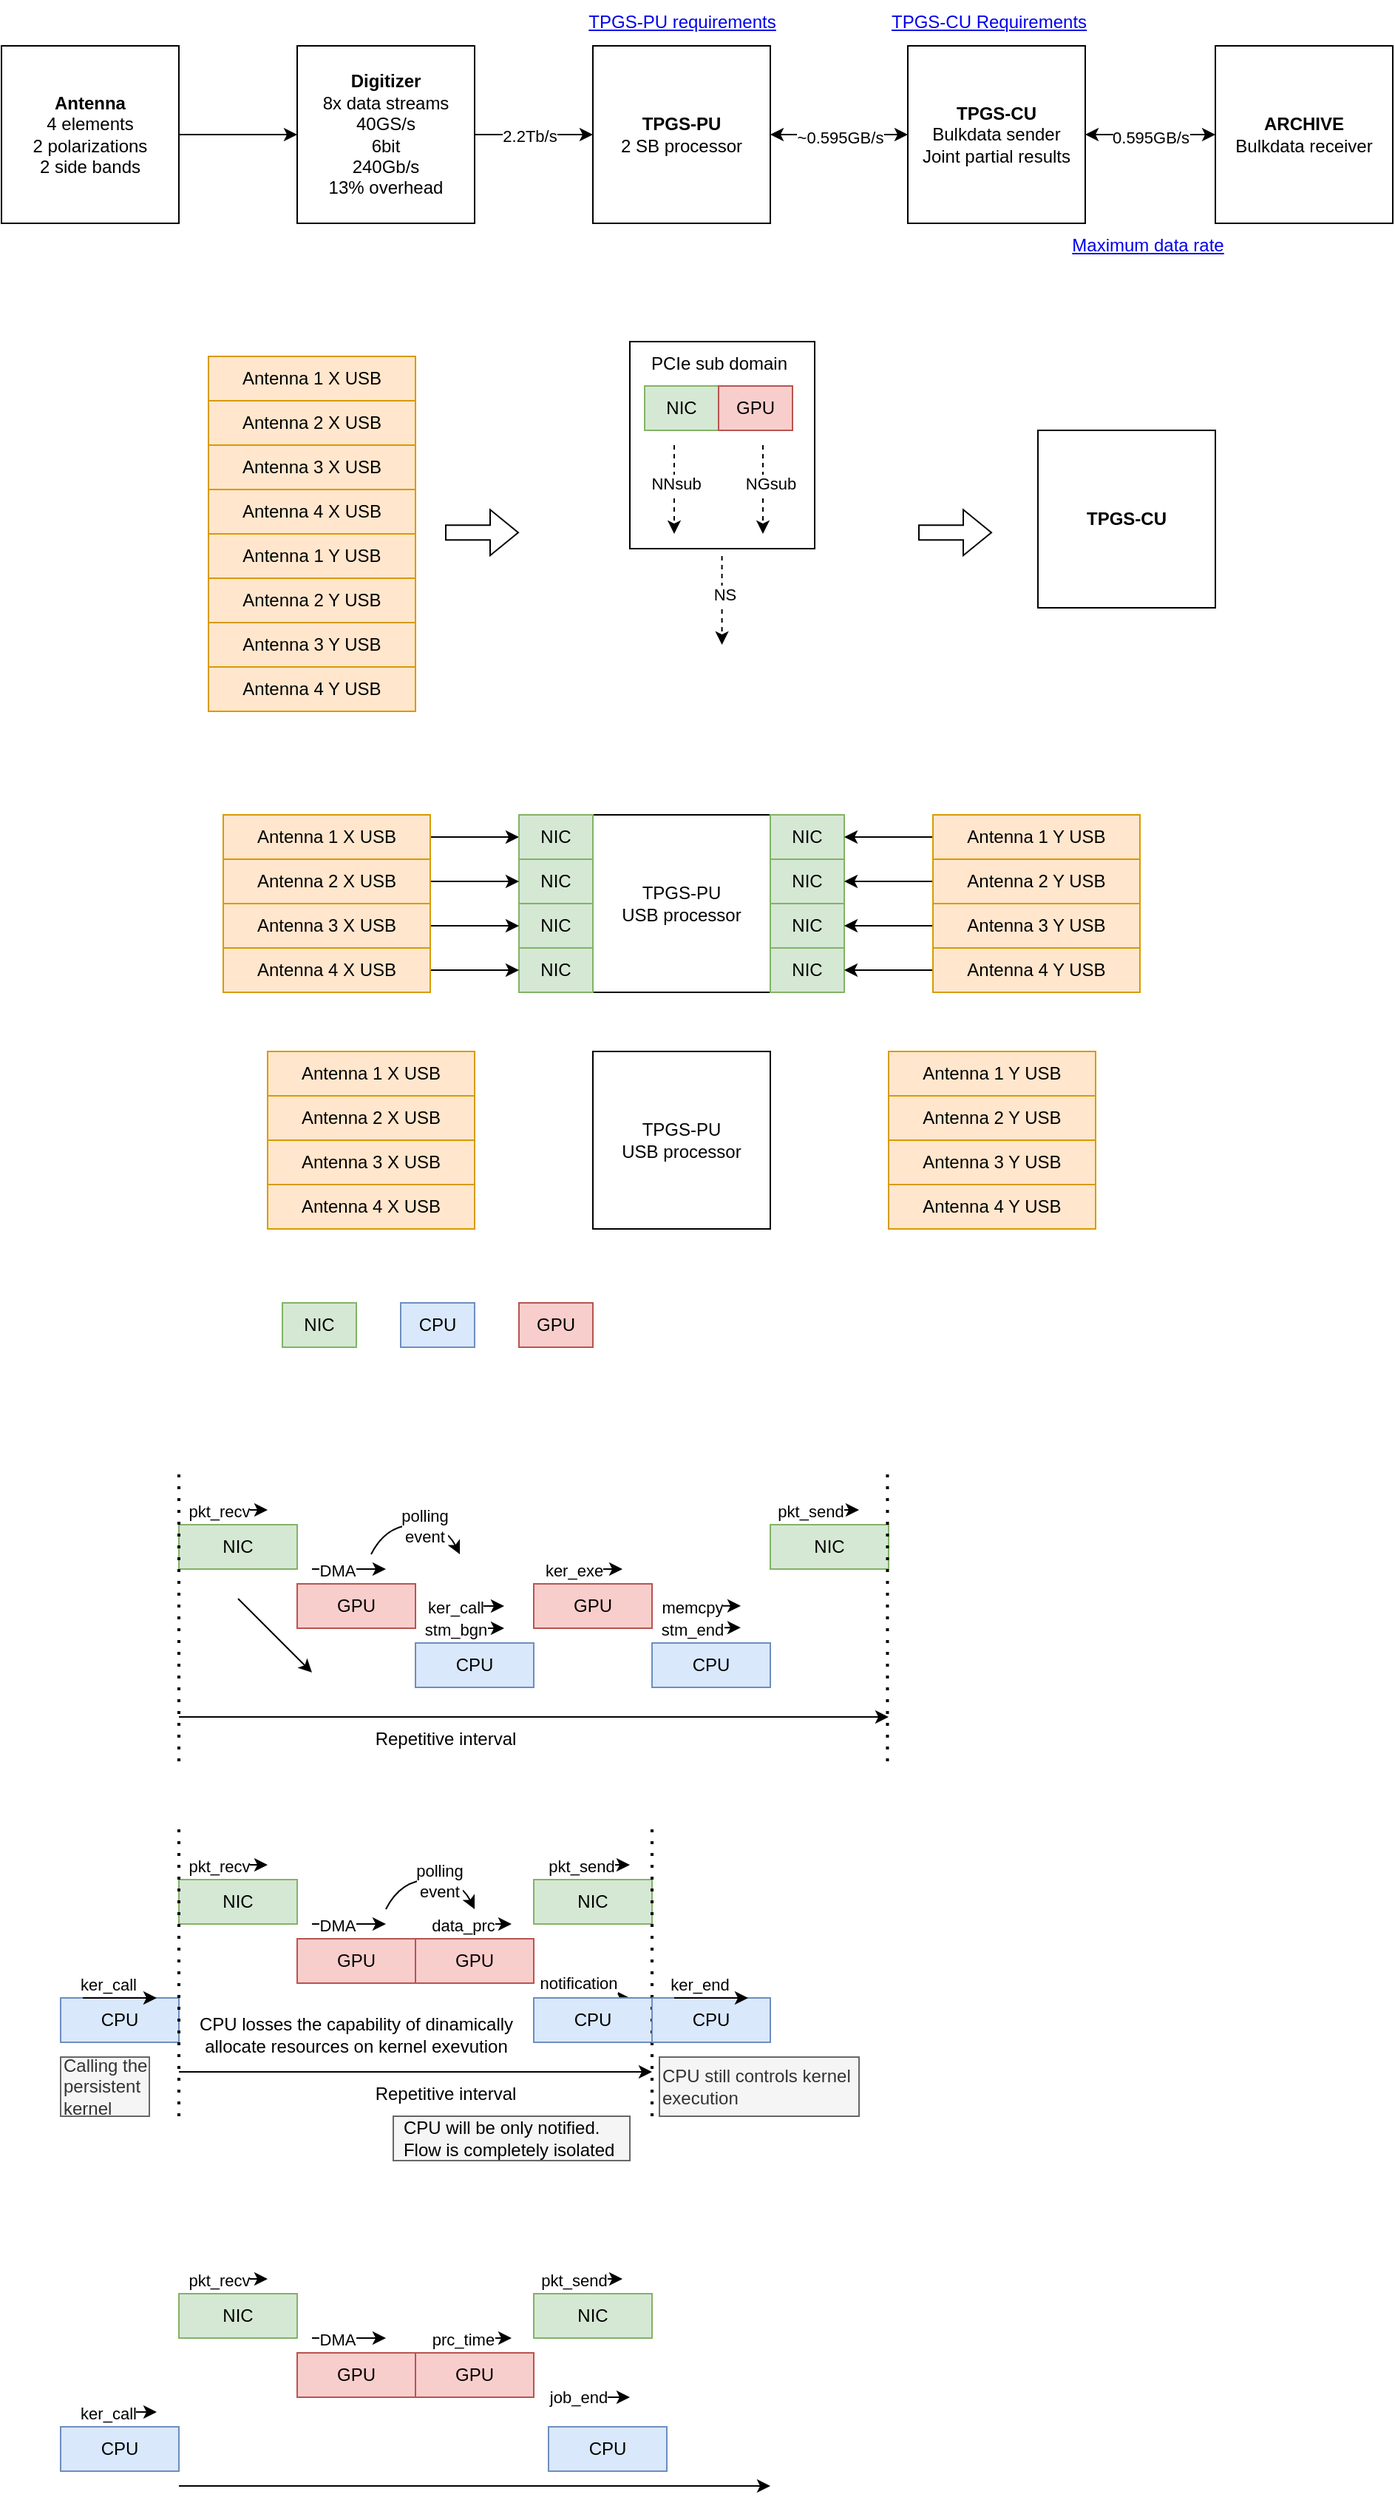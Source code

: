 <mxfile version="26.0.10">
  <diagram name="Page-1" id="zhnkzlj7r6Azo-q6BEJL">
    <mxGraphModel dx="802" dy="1608" grid="1" gridSize="10" guides="1" tooltips="1" connect="1" arrows="1" fold="1" page="1" pageScale="1" pageWidth="850" pageHeight="1100" math="0" shadow="0">
      <root>
        <mxCell id="0" />
        <mxCell id="1" parent="0" />
        <mxCell id="ud-VxVPDWCNM-HSFa2yf-1" value="TPGS-PU&lt;div&gt;USB processor&lt;/div&gt;" style="whiteSpace=wrap;html=1;aspect=fixed;" parent="1" vertex="1">
          <mxGeometry x="400" y="160" width="120" height="120" as="geometry" />
        </mxCell>
        <mxCell id="ud-VxVPDWCNM-HSFa2yf-31" style="edgeStyle=orthogonalEdgeStyle;rounded=0;orthogonalLoop=1;jettySize=auto;html=1;entryX=0;entryY=0.5;entryDx=0;entryDy=0;" parent="1" source="ud-VxVPDWCNM-HSFa2yf-12" target="ud-VxVPDWCNM-HSFa2yf-19" edge="1">
          <mxGeometry relative="1" as="geometry" />
        </mxCell>
        <mxCell id="ud-VxVPDWCNM-HSFa2yf-12" value="Antenna 1 X USB" style="rounded=0;whiteSpace=wrap;html=1;fillColor=#ffe6cc;strokeColor=#d79b00;" parent="1" vertex="1">
          <mxGeometry x="150" y="160" width="140" height="30" as="geometry" />
        </mxCell>
        <mxCell id="ud-VxVPDWCNM-HSFa2yf-19" value="NIC" style="rounded=0;whiteSpace=wrap;html=1;fillColor=#d5e8d4;strokeColor=#82b366;" parent="1" vertex="1">
          <mxGeometry x="350" y="160" width="50" height="30" as="geometry" />
        </mxCell>
        <mxCell id="ud-VxVPDWCNM-HSFa2yf-21" value="NIC" style="rounded=0;whiteSpace=wrap;html=1;fillColor=#d5e8d4;strokeColor=#82b366;" parent="1" vertex="1">
          <mxGeometry x="350" y="190" width="50" height="30" as="geometry" />
        </mxCell>
        <mxCell id="ud-VxVPDWCNM-HSFa2yf-23" value="NIC" style="rounded=0;whiteSpace=wrap;html=1;fillColor=#d5e8d4;strokeColor=#82b366;" parent="1" vertex="1">
          <mxGeometry x="350" y="220" width="50" height="30" as="geometry" />
        </mxCell>
        <mxCell id="ud-VxVPDWCNM-HSFa2yf-24" value="NIC" style="rounded=0;whiteSpace=wrap;html=1;fillColor=#d5e8d4;strokeColor=#82b366;" parent="1" vertex="1">
          <mxGeometry x="350" y="250" width="50" height="30" as="geometry" />
        </mxCell>
        <mxCell id="ud-VxVPDWCNM-HSFa2yf-32" style="edgeStyle=orthogonalEdgeStyle;rounded=0;orthogonalLoop=1;jettySize=auto;html=1;entryX=0;entryY=0.5;entryDx=0;entryDy=0;" parent="1" source="ud-VxVPDWCNM-HSFa2yf-26" target="ud-VxVPDWCNM-HSFa2yf-21" edge="1">
          <mxGeometry relative="1" as="geometry" />
        </mxCell>
        <mxCell id="ud-VxVPDWCNM-HSFa2yf-26" value="Antenna 2 X USB" style="rounded=0;whiteSpace=wrap;html=1;fillColor=#ffe6cc;strokeColor=#d79b00;" parent="1" vertex="1">
          <mxGeometry x="150" y="190" width="140" height="30" as="geometry" />
        </mxCell>
        <mxCell id="ud-VxVPDWCNM-HSFa2yf-33" style="edgeStyle=orthogonalEdgeStyle;rounded=0;orthogonalLoop=1;jettySize=auto;html=1;entryX=0;entryY=0.5;entryDx=0;entryDy=0;" parent="1" source="ud-VxVPDWCNM-HSFa2yf-28" target="ud-VxVPDWCNM-HSFa2yf-23" edge="1">
          <mxGeometry relative="1" as="geometry" />
        </mxCell>
        <mxCell id="ud-VxVPDWCNM-HSFa2yf-28" value="Antenna 3 X USB" style="rounded=0;whiteSpace=wrap;html=1;fillColor=#ffe6cc;strokeColor=#d79b00;" parent="1" vertex="1">
          <mxGeometry x="150" y="220" width="140" height="30" as="geometry" />
        </mxCell>
        <mxCell id="ud-VxVPDWCNM-HSFa2yf-35" style="edgeStyle=orthogonalEdgeStyle;rounded=0;orthogonalLoop=1;jettySize=auto;html=1;entryX=0;entryY=0.5;entryDx=0;entryDy=0;" parent="1" source="ud-VxVPDWCNM-HSFa2yf-29" target="ud-VxVPDWCNM-HSFa2yf-24" edge="1">
          <mxGeometry relative="1" as="geometry" />
        </mxCell>
        <mxCell id="ud-VxVPDWCNM-HSFa2yf-29" value="Antenna 4 X USB" style="rounded=0;whiteSpace=wrap;html=1;fillColor=#ffe6cc;strokeColor=#d79b00;" parent="1" vertex="1">
          <mxGeometry x="150" y="250" width="140" height="30" as="geometry" />
        </mxCell>
        <mxCell id="ud-VxVPDWCNM-HSFa2yf-37" value="NIC" style="rounded=0;whiteSpace=wrap;html=1;fillColor=#d5e8d4;strokeColor=#82b366;" parent="1" vertex="1">
          <mxGeometry x="520" y="160" width="50" height="30" as="geometry" />
        </mxCell>
        <mxCell id="ud-VxVPDWCNM-HSFa2yf-38" value="NIC" style="rounded=0;whiteSpace=wrap;html=1;fillColor=#d5e8d4;strokeColor=#82b366;" parent="1" vertex="1">
          <mxGeometry x="520" y="190" width="50" height="30" as="geometry" />
        </mxCell>
        <mxCell id="ud-VxVPDWCNM-HSFa2yf-39" value="NIC" style="rounded=0;whiteSpace=wrap;html=1;fillColor=#d5e8d4;strokeColor=#82b366;" parent="1" vertex="1">
          <mxGeometry x="520" y="220" width="50" height="30" as="geometry" />
        </mxCell>
        <mxCell id="ud-VxVPDWCNM-HSFa2yf-40" value="NIC" style="rounded=0;whiteSpace=wrap;html=1;fillColor=#d5e8d4;strokeColor=#82b366;" parent="1" vertex="1">
          <mxGeometry x="520" y="250" width="50" height="30" as="geometry" />
        </mxCell>
        <mxCell id="ud-VxVPDWCNM-HSFa2yf-45" style="edgeStyle=orthogonalEdgeStyle;rounded=0;orthogonalLoop=1;jettySize=auto;html=1;" parent="1" source="ud-VxVPDWCNM-HSFa2yf-41" target="ud-VxVPDWCNM-HSFa2yf-37" edge="1">
          <mxGeometry relative="1" as="geometry" />
        </mxCell>
        <mxCell id="ud-VxVPDWCNM-HSFa2yf-41" value="Antenna 1 Y USB" style="rounded=0;whiteSpace=wrap;html=1;fillColor=#ffe6cc;strokeColor=#d79b00;" parent="1" vertex="1">
          <mxGeometry x="630" y="160" width="140" height="30" as="geometry" />
        </mxCell>
        <mxCell id="ud-VxVPDWCNM-HSFa2yf-46" style="edgeStyle=orthogonalEdgeStyle;rounded=0;orthogonalLoop=1;jettySize=auto;html=1;" parent="1" source="ud-VxVPDWCNM-HSFa2yf-42" target="ud-VxVPDWCNM-HSFa2yf-38" edge="1">
          <mxGeometry relative="1" as="geometry" />
        </mxCell>
        <mxCell id="ud-VxVPDWCNM-HSFa2yf-42" value="Antenna 2 Y USB" style="rounded=0;whiteSpace=wrap;html=1;fillColor=#ffe6cc;strokeColor=#d79b00;" parent="1" vertex="1">
          <mxGeometry x="630" y="190" width="140" height="30" as="geometry" />
        </mxCell>
        <mxCell id="ud-VxVPDWCNM-HSFa2yf-47" style="edgeStyle=orthogonalEdgeStyle;rounded=0;orthogonalLoop=1;jettySize=auto;html=1;" parent="1" source="ud-VxVPDWCNM-HSFa2yf-43" target="ud-VxVPDWCNM-HSFa2yf-39" edge="1">
          <mxGeometry relative="1" as="geometry" />
        </mxCell>
        <mxCell id="ud-VxVPDWCNM-HSFa2yf-43" value="Antenna 3 Y USB" style="rounded=0;whiteSpace=wrap;html=1;fillColor=#ffe6cc;strokeColor=#d79b00;" parent="1" vertex="1">
          <mxGeometry x="630" y="220" width="140" height="30" as="geometry" />
        </mxCell>
        <mxCell id="ud-VxVPDWCNM-HSFa2yf-48" style="edgeStyle=orthogonalEdgeStyle;rounded=0;orthogonalLoop=1;jettySize=auto;html=1;" parent="1" source="ud-VxVPDWCNM-HSFa2yf-44" target="ud-VxVPDWCNM-HSFa2yf-40" edge="1">
          <mxGeometry relative="1" as="geometry" />
        </mxCell>
        <mxCell id="ud-VxVPDWCNM-HSFa2yf-44" value="Antenna 4 Y USB" style="rounded=0;whiteSpace=wrap;html=1;fillColor=#ffe6cc;strokeColor=#d79b00;" parent="1" vertex="1">
          <mxGeometry x="630" y="250" width="140" height="30" as="geometry" />
        </mxCell>
        <mxCell id="ud-VxVPDWCNM-HSFa2yf-74" value="TPGS-PU&lt;div&gt;USB processor&lt;/div&gt;" style="whiteSpace=wrap;html=1;aspect=fixed;" parent="1" vertex="1">
          <mxGeometry x="400" y="320" width="120" height="120" as="geometry" />
        </mxCell>
        <mxCell id="ud-VxVPDWCNM-HSFa2yf-75" value="Antenna 1 X USB" style="rounded=0;whiteSpace=wrap;html=1;fillColor=#ffe6cc;strokeColor=#d79b00;" parent="1" vertex="1">
          <mxGeometry x="180" y="320" width="140" height="30" as="geometry" />
        </mxCell>
        <mxCell id="ud-VxVPDWCNM-HSFa2yf-76" value="Antenna 2 X USB" style="rounded=0;whiteSpace=wrap;html=1;fillColor=#ffe6cc;strokeColor=#d79b00;" parent="1" vertex="1">
          <mxGeometry x="180" y="350" width="140" height="30" as="geometry" />
        </mxCell>
        <mxCell id="ud-VxVPDWCNM-HSFa2yf-77" value="Antenna 3 X USB" style="rounded=0;whiteSpace=wrap;html=1;fillColor=#ffe6cc;strokeColor=#d79b00;" parent="1" vertex="1">
          <mxGeometry x="180" y="380" width="140" height="30" as="geometry" />
        </mxCell>
        <mxCell id="ud-VxVPDWCNM-HSFa2yf-78" value="Antenna 4 X USB" style="rounded=0;whiteSpace=wrap;html=1;fillColor=#ffe6cc;strokeColor=#d79b00;" parent="1" vertex="1">
          <mxGeometry x="180" y="410" width="140" height="30" as="geometry" />
        </mxCell>
        <mxCell id="ud-VxVPDWCNM-HSFa2yf-79" value="Antenna 1 Y USB" style="rounded=0;whiteSpace=wrap;html=1;fillColor=#ffe6cc;strokeColor=#d79b00;" parent="1" vertex="1">
          <mxGeometry x="600" y="320" width="140" height="30" as="geometry" />
        </mxCell>
        <mxCell id="ud-VxVPDWCNM-HSFa2yf-80" value="Antenna 2 Y USB" style="rounded=0;whiteSpace=wrap;html=1;fillColor=#ffe6cc;strokeColor=#d79b00;" parent="1" vertex="1">
          <mxGeometry x="600" y="350" width="140" height="30" as="geometry" />
        </mxCell>
        <mxCell id="ud-VxVPDWCNM-HSFa2yf-81" value="Antenna 3 Y USB" style="rounded=0;whiteSpace=wrap;html=1;fillColor=#ffe6cc;strokeColor=#d79b00;" parent="1" vertex="1">
          <mxGeometry x="600" y="380" width="140" height="30" as="geometry" />
        </mxCell>
        <mxCell id="ud-VxVPDWCNM-HSFa2yf-82" value="Antenna 4 Y USB" style="rounded=0;whiteSpace=wrap;html=1;fillColor=#ffe6cc;strokeColor=#d79b00;" parent="1" vertex="1">
          <mxGeometry x="600" y="410" width="140" height="30" as="geometry" />
        </mxCell>
        <mxCell id="ud-VxVPDWCNM-HSFa2yf-91" value="" style="edgeStyle=orthogonalEdgeStyle;rounded=0;orthogonalLoop=1;jettySize=auto;html=1;startArrow=classic;startFill=1;" parent="1" source="ud-VxVPDWCNM-HSFa2yf-84" target="ud-VxVPDWCNM-HSFa2yf-85" edge="1">
          <mxGeometry relative="1" as="geometry" />
        </mxCell>
        <mxCell id="ud-VxVPDWCNM-HSFa2yf-102" value="~0.595GB/s" style="edgeLabel;html=1;align=center;verticalAlign=middle;resizable=0;points=[];" parent="ud-VxVPDWCNM-HSFa2yf-91" vertex="1" connectable="0">
          <mxGeometry x="0.028" y="-2" relative="1" as="geometry">
            <mxPoint x="-1" as="offset" />
          </mxGeometry>
        </mxCell>
        <mxCell id="ud-VxVPDWCNM-HSFa2yf-84" value="&lt;b&gt;TPGS-PU&lt;/b&gt;&lt;div&gt;2 SB processor&lt;/div&gt;" style="whiteSpace=wrap;html=1;aspect=fixed;" parent="1" vertex="1">
          <mxGeometry x="400" y="-360" width="120" height="120" as="geometry" />
        </mxCell>
        <mxCell id="ud-VxVPDWCNM-HSFa2yf-92" value="" style="edgeStyle=orthogonalEdgeStyle;rounded=0;orthogonalLoop=1;jettySize=auto;html=1;startArrow=classic;startFill=1;" parent="1" source="ud-VxVPDWCNM-HSFa2yf-85" target="ud-VxVPDWCNM-HSFa2yf-88" edge="1">
          <mxGeometry relative="1" as="geometry" />
        </mxCell>
        <mxCell id="ud-VxVPDWCNM-HSFa2yf-101" value="0.595GB/s" style="edgeLabel;html=1;align=center;verticalAlign=middle;resizable=0;points=[];" parent="ud-VxVPDWCNM-HSFa2yf-92" vertex="1" connectable="0">
          <mxGeometry x="-0.015" y="-2" relative="1" as="geometry">
            <mxPoint as="offset" />
          </mxGeometry>
        </mxCell>
        <mxCell id="ud-VxVPDWCNM-HSFa2yf-85" value="&lt;b&gt;TPGS-CU&lt;/b&gt;&lt;div&gt;Bulkdata sender&lt;br&gt;&lt;div&gt;Joint partial results&lt;/div&gt;&lt;/div&gt;" style="whiteSpace=wrap;html=1;aspect=fixed;" parent="1" vertex="1">
          <mxGeometry x="613" y="-360" width="120" height="120" as="geometry" />
        </mxCell>
        <mxCell id="ud-VxVPDWCNM-HSFa2yf-89" value="" style="edgeStyle=orthogonalEdgeStyle;rounded=0;orthogonalLoop=1;jettySize=auto;html=1;" parent="1" source="ud-VxVPDWCNM-HSFa2yf-86" target="ud-VxVPDWCNM-HSFa2yf-87" edge="1">
          <mxGeometry relative="1" as="geometry" />
        </mxCell>
        <mxCell id="ud-VxVPDWCNM-HSFa2yf-86" value="&lt;b&gt;Antenna&lt;/b&gt;&lt;div&gt;4 elements&lt;/div&gt;&lt;div&gt;2 polarizations&lt;/div&gt;&lt;div&gt;2 side bands&lt;/div&gt;" style="whiteSpace=wrap;html=1;aspect=fixed;" parent="1" vertex="1">
          <mxGeometry y="-360" width="120" height="120" as="geometry" />
        </mxCell>
        <mxCell id="ud-VxVPDWCNM-HSFa2yf-90" value="" style="edgeStyle=orthogonalEdgeStyle;rounded=0;orthogonalLoop=1;jettySize=auto;html=1;" parent="1" source="ud-VxVPDWCNM-HSFa2yf-87" target="ud-VxVPDWCNM-HSFa2yf-84" edge="1">
          <mxGeometry relative="1" as="geometry" />
        </mxCell>
        <mxCell id="ud-VxVPDWCNM-HSFa2yf-95" value="2.2Tb/s" style="edgeLabel;html=1;align=center;verticalAlign=middle;resizable=0;points=[];" parent="ud-VxVPDWCNM-HSFa2yf-90" vertex="1" connectable="0">
          <mxGeometry x="-0.076" y="-1" relative="1" as="geometry">
            <mxPoint as="offset" />
          </mxGeometry>
        </mxCell>
        <mxCell id="ud-VxVPDWCNM-HSFa2yf-87" value="&lt;b&gt;Digitizer&lt;/b&gt;&lt;div&gt;8x data streams&lt;/div&gt;&lt;div&gt;40GS/s&lt;/div&gt;&lt;div&gt;6bit&lt;/div&gt;&lt;div&gt;240Gb/s&lt;/div&gt;&lt;div&gt;13% overhead&lt;/div&gt;" style="whiteSpace=wrap;html=1;aspect=fixed;" parent="1" vertex="1">
          <mxGeometry x="200" y="-360" width="120" height="120" as="geometry" />
        </mxCell>
        <mxCell id="ud-VxVPDWCNM-HSFa2yf-88" value="&lt;b&gt;ARCHIVE&lt;/b&gt;&lt;div&gt;Bulkdata receiver&lt;/div&gt;" style="whiteSpace=wrap;html=1;aspect=fixed;" parent="1" vertex="1">
          <mxGeometry x="821" y="-360" width="120" height="120" as="geometry" />
        </mxCell>
        <mxCell id="ud-VxVPDWCNM-HSFa2yf-98" value="&lt;a href=&quot;https://almaobservatory.jamacloud.com/perspective.req#/items/30319?projectId=71&quot;&gt;Maximum data rate&lt;/a&gt;" style="text;html=1;align=center;verticalAlign=middle;resizable=0;points=[];autosize=1;strokeColor=none;fillColor=none;" parent="1" vertex="1">
          <mxGeometry x="710" y="-240" width="130" height="30" as="geometry" />
        </mxCell>
        <UserObject label="&lt;a href=&quot;https://confluence.alma.cl/display/ACAS/TPGS-CU+Requirements&quot;&gt;TPGS-CU Requirements&lt;/a&gt;" link="&lt;a href=&quot;https://confluence.alma.cl/display/ACAS/TPGS-CU+Requirements&quot;&gt;TPGS-CU Requirements &lt;/a&gt;" id="ud-VxVPDWCNM-HSFa2yf-104">
          <mxCell style="text;whiteSpace=wrap;html=1;" parent="1" vertex="1">
            <mxGeometry x="600" y="-390" width="150" height="40" as="geometry" />
          </mxCell>
        </UserObject>
        <mxCell id="ud-VxVPDWCNM-HSFa2yf-105" value="&lt;a href=&quot;https://confluence.alma.cl/display/ACAS/TPGS-PU+requirements&quot;&gt;TPGS-PU requirements&lt;/a&gt;" style="text;html=1;align=center;verticalAlign=middle;resizable=0;points=[];autosize=1;strokeColor=none;fillColor=none;" parent="1" vertex="1">
          <mxGeometry x="385" y="-391" width="150" height="30" as="geometry" />
        </mxCell>
        <mxCell id="ud-VxVPDWCNM-HSFa2yf-111" value="Antenna 1 X USB" style="rounded=0;whiteSpace=wrap;html=1;fillColor=#ffe6cc;strokeColor=#d79b00;" parent="1" vertex="1">
          <mxGeometry x="140" y="-150" width="140" height="30" as="geometry" />
        </mxCell>
        <mxCell id="ud-VxVPDWCNM-HSFa2yf-112" value="Antenna 2 X USB" style="rounded=0;whiteSpace=wrap;html=1;fillColor=#ffe6cc;strokeColor=#d79b00;" parent="1" vertex="1">
          <mxGeometry x="140" y="-120" width="140" height="30" as="geometry" />
        </mxCell>
        <mxCell id="ud-VxVPDWCNM-HSFa2yf-113" value="Antenna 3 X USB" style="rounded=0;whiteSpace=wrap;html=1;fillColor=#ffe6cc;strokeColor=#d79b00;" parent="1" vertex="1">
          <mxGeometry x="140" y="-90" width="140" height="30" as="geometry" />
        </mxCell>
        <mxCell id="ud-VxVPDWCNM-HSFa2yf-114" value="Antenna 4 X USB" style="rounded=0;whiteSpace=wrap;html=1;fillColor=#ffe6cc;strokeColor=#d79b00;" parent="1" vertex="1">
          <mxGeometry x="140" y="-60" width="140" height="30" as="geometry" />
        </mxCell>
        <mxCell id="ud-VxVPDWCNM-HSFa2yf-119" value="Antenna 1 Y USB" style="rounded=0;whiteSpace=wrap;html=1;fillColor=#ffe6cc;strokeColor=#d79b00;" parent="1" vertex="1">
          <mxGeometry x="140" y="-30" width="140" height="30" as="geometry" />
        </mxCell>
        <mxCell id="ud-VxVPDWCNM-HSFa2yf-120" value="Antenna 2 Y USB" style="rounded=0;whiteSpace=wrap;html=1;fillColor=#ffe6cc;strokeColor=#d79b00;" parent="1" vertex="1">
          <mxGeometry x="140" width="140" height="30" as="geometry" />
        </mxCell>
        <mxCell id="ud-VxVPDWCNM-HSFa2yf-121" value="Antenna 3 Y USB" style="rounded=0;whiteSpace=wrap;html=1;fillColor=#ffe6cc;strokeColor=#d79b00;" parent="1" vertex="1">
          <mxGeometry x="140" y="30" width="140" height="30" as="geometry" />
        </mxCell>
        <mxCell id="ud-VxVPDWCNM-HSFa2yf-122" value="Antenna 4 Y USB" style="rounded=0;whiteSpace=wrap;html=1;fillColor=#ffe6cc;strokeColor=#d79b00;" parent="1" vertex="1">
          <mxGeometry x="140" y="60" width="140" height="30" as="geometry" />
        </mxCell>
        <mxCell id="ud-VxVPDWCNM-HSFa2yf-123" value="&lt;b&gt;TPGS-CU&lt;/b&gt;" style="whiteSpace=wrap;html=1;aspect=fixed;" parent="1" vertex="1">
          <mxGeometry x="701" y="-100" width="120" height="120" as="geometry" />
        </mxCell>
        <mxCell id="ud-VxVPDWCNM-HSFa2yf-124" value="" style="shape=flexArrow;endArrow=classic;html=1;rounded=0;" parent="1" edge="1">
          <mxGeometry width="50" height="50" relative="1" as="geometry">
            <mxPoint x="300" y="-30.87" as="sourcePoint" />
            <mxPoint x="350" y="-30.87" as="targetPoint" />
          </mxGeometry>
        </mxCell>
        <mxCell id="ud-VxVPDWCNM-HSFa2yf-125" value="" style="shape=flexArrow;endArrow=classic;html=1;rounded=0;" parent="1" edge="1">
          <mxGeometry width="50" height="50" relative="1" as="geometry">
            <mxPoint x="620" y="-30.87" as="sourcePoint" />
            <mxPoint x="670" y="-30.87" as="targetPoint" />
          </mxGeometry>
        </mxCell>
        <mxCell id="ud-VxVPDWCNM-HSFa2yf-128" value="" style="rounded=0;whiteSpace=wrap;html=1;" parent="1" vertex="1">
          <mxGeometry x="425" y="-160" width="125" height="140" as="geometry" />
        </mxCell>
        <mxCell id="ud-VxVPDWCNM-HSFa2yf-129" value="PCIe sub domain" style="text;html=1;align=center;verticalAlign=middle;resizable=0;points=[];autosize=1;strokeColor=none;fillColor=none;" parent="1" vertex="1">
          <mxGeometry x="425" y="-160" width="120" height="30" as="geometry" />
        </mxCell>
        <mxCell id="ud-VxVPDWCNM-HSFa2yf-130" value="NIC" style="rounded=0;whiteSpace=wrap;html=1;fillColor=#d5e8d4;strokeColor=#82b366;" parent="1" vertex="1">
          <mxGeometry x="435" y="-130" width="50" height="30" as="geometry" />
        </mxCell>
        <mxCell id="ud-VxVPDWCNM-HSFa2yf-131" value="GPU" style="rounded=0;whiteSpace=wrap;html=1;fillColor=#f8cecc;strokeColor=#b85450;" parent="1" vertex="1">
          <mxGeometry x="485" y="-130" width="50" height="30" as="geometry" />
        </mxCell>
        <mxCell id="ud-VxVPDWCNM-HSFa2yf-132" value="" style="endArrow=classic;html=1;rounded=0;dashed=1;" parent="1" edge="1">
          <mxGeometry width="50" height="50" relative="1" as="geometry">
            <mxPoint x="455" y="-90" as="sourcePoint" />
            <mxPoint x="455" y="-30" as="targetPoint" />
          </mxGeometry>
        </mxCell>
        <mxCell id="ud-VxVPDWCNM-HSFa2yf-133" value="NNsub" style="edgeLabel;html=1;align=center;verticalAlign=middle;resizable=0;points=[];" parent="ud-VxVPDWCNM-HSFa2yf-132" vertex="1" connectable="0">
          <mxGeometry x="-0.126" y="1" relative="1" as="geometry">
            <mxPoint as="offset" />
          </mxGeometry>
        </mxCell>
        <mxCell id="ud-VxVPDWCNM-HSFa2yf-134" value="" style="endArrow=classic;html=1;rounded=0;dashed=1;" parent="1" edge="1">
          <mxGeometry width="50" height="50" relative="1" as="geometry">
            <mxPoint x="515" y="-90" as="sourcePoint" />
            <mxPoint x="515" y="-30" as="targetPoint" />
          </mxGeometry>
        </mxCell>
        <mxCell id="ud-VxVPDWCNM-HSFa2yf-135" value="NGsub" style="edgeLabel;html=1;align=center;verticalAlign=middle;resizable=0;points=[];" parent="ud-VxVPDWCNM-HSFa2yf-134" vertex="1" connectable="0">
          <mxGeometry x="-0.3" y="3" relative="1" as="geometry">
            <mxPoint x="2" y="5" as="offset" />
          </mxGeometry>
        </mxCell>
        <mxCell id="ud-VxVPDWCNM-HSFa2yf-136" value="" style="endArrow=classic;html=1;rounded=0;dashed=1;" parent="1" edge="1">
          <mxGeometry width="50" height="50" relative="1" as="geometry">
            <mxPoint x="487.29" y="-15" as="sourcePoint" />
            <mxPoint x="487.29" y="45" as="targetPoint" />
          </mxGeometry>
        </mxCell>
        <mxCell id="ud-VxVPDWCNM-HSFa2yf-137" value="NS" style="edgeLabel;html=1;align=center;verticalAlign=middle;resizable=0;points=[];" parent="ud-VxVPDWCNM-HSFa2yf-136" vertex="1" connectable="0">
          <mxGeometry x="-0.126" y="1" relative="1" as="geometry">
            <mxPoint as="offset" />
          </mxGeometry>
        </mxCell>
        <mxCell id="_3HtCh-4pzoijy-I_tJp-2" value="CPU" style="rounded=0;whiteSpace=wrap;html=1;fillColor=#dae8fc;strokeColor=#6c8ebf;" vertex="1" parent="1">
          <mxGeometry x="270" y="490" width="50" height="30" as="geometry" />
        </mxCell>
        <mxCell id="_3HtCh-4pzoijy-I_tJp-4" value="GPU" style="rounded=0;whiteSpace=wrap;html=1;fillColor=#f8cecc;strokeColor=#b85450;" vertex="1" parent="1">
          <mxGeometry x="350" y="490" width="50" height="30" as="geometry" />
        </mxCell>
        <mxCell id="_3HtCh-4pzoijy-I_tJp-5" value="NIC" style="rounded=0;whiteSpace=wrap;html=1;fillColor=#d5e8d4;strokeColor=#82b366;" vertex="1" parent="1">
          <mxGeometry x="190" y="490" width="50" height="30" as="geometry" />
        </mxCell>
        <mxCell id="_3HtCh-4pzoijy-I_tJp-7" value="GPU" style="rounded=0;whiteSpace=wrap;html=1;fillColor=#f8cecc;strokeColor=#b85450;" vertex="1" parent="1">
          <mxGeometry x="200" y="680" width="80" height="30" as="geometry" />
        </mxCell>
        <mxCell id="_3HtCh-4pzoijy-I_tJp-8" value="NIC" style="rounded=0;whiteSpace=wrap;html=1;fillColor=#d5e8d4;strokeColor=#82b366;" vertex="1" parent="1">
          <mxGeometry x="120" y="640" width="80" height="30" as="geometry" />
        </mxCell>
        <mxCell id="_3HtCh-4pzoijy-I_tJp-9" value="" style="endArrow=classic;html=1;rounded=0;" edge="1" parent="1">
          <mxGeometry width="50" height="50" relative="1" as="geometry">
            <mxPoint x="120" y="770" as="sourcePoint" />
            <mxPoint x="600" y="770" as="targetPoint" />
          </mxGeometry>
        </mxCell>
        <mxCell id="_3HtCh-4pzoijy-I_tJp-10" value="GPU" style="rounded=0;whiteSpace=wrap;html=1;fillColor=#f8cecc;strokeColor=#b85450;" vertex="1" parent="1">
          <mxGeometry x="360" y="680" width="80" height="30" as="geometry" />
        </mxCell>
        <mxCell id="_3HtCh-4pzoijy-I_tJp-14" value="CPU" style="rounded=0;whiteSpace=wrap;html=1;fillColor=#dae8fc;strokeColor=#6c8ebf;" vertex="1" parent="1">
          <mxGeometry x="440" y="720" width="80" height="30" as="geometry" />
        </mxCell>
        <mxCell id="_3HtCh-4pzoijy-I_tJp-15" value="" style="endArrow=classic;html=1;rounded=0;" edge="1" parent="1">
          <mxGeometry width="50" height="50" relative="1" as="geometry">
            <mxPoint x="130" y="630" as="sourcePoint" />
            <mxPoint x="180" y="630" as="targetPoint" />
          </mxGeometry>
        </mxCell>
        <mxCell id="_3HtCh-4pzoijy-I_tJp-16" value="pkt_recv" style="edgeLabel;html=1;align=center;verticalAlign=middle;resizable=0;points=[];" vertex="1" connectable="0" parent="_3HtCh-4pzoijy-I_tJp-15">
          <mxGeometry x="-0.322" y="-1" relative="1" as="geometry">
            <mxPoint as="offset" />
          </mxGeometry>
        </mxCell>
        <mxCell id="_3HtCh-4pzoijy-I_tJp-17" value="CPU" style="rounded=0;whiteSpace=wrap;html=1;fillColor=#dae8fc;strokeColor=#6c8ebf;" vertex="1" parent="1">
          <mxGeometry x="280" y="720" width="80" height="30" as="geometry" />
        </mxCell>
        <mxCell id="_3HtCh-4pzoijy-I_tJp-19" value="" style="endArrow=classic;html=1;rounded=0;" edge="1" parent="1">
          <mxGeometry width="50" height="50" relative="1" as="geometry">
            <mxPoint x="210" y="670" as="sourcePoint" />
            <mxPoint x="260" y="670" as="targetPoint" />
          </mxGeometry>
        </mxCell>
        <mxCell id="_3HtCh-4pzoijy-I_tJp-20" value="DMA" style="edgeLabel;html=1;align=center;verticalAlign=middle;resizable=0;points=[];" vertex="1" connectable="0" parent="_3HtCh-4pzoijy-I_tJp-19">
          <mxGeometry x="-0.322" y="-1" relative="1" as="geometry">
            <mxPoint as="offset" />
          </mxGeometry>
        </mxCell>
        <mxCell id="_3HtCh-4pzoijy-I_tJp-21" value="" style="endArrow=classic;html=1;rounded=0;" edge="1" parent="1">
          <mxGeometry width="50" height="50" relative="1" as="geometry">
            <mxPoint x="290" y="710" as="sourcePoint" />
            <mxPoint x="340" y="710" as="targetPoint" />
          </mxGeometry>
        </mxCell>
        <mxCell id="_3HtCh-4pzoijy-I_tJp-22" value="stm_bgn" style="edgeLabel;html=1;align=center;verticalAlign=middle;resizable=0;points=[];" vertex="1" connectable="0" parent="_3HtCh-4pzoijy-I_tJp-21">
          <mxGeometry x="-0.322" y="-1" relative="1" as="geometry">
            <mxPoint as="offset" />
          </mxGeometry>
        </mxCell>
        <mxCell id="_3HtCh-4pzoijy-I_tJp-26" value="" style="endArrow=classic;html=1;rounded=0;" edge="1" parent="1">
          <mxGeometry width="50" height="50" relative="1" as="geometry">
            <mxPoint x="370" y="670" as="sourcePoint" />
            <mxPoint x="420" y="670" as="targetPoint" />
          </mxGeometry>
        </mxCell>
        <mxCell id="_3HtCh-4pzoijy-I_tJp-27" value="ker_exe" style="edgeLabel;html=1;align=center;verticalAlign=middle;resizable=0;points=[];" vertex="1" connectable="0" parent="_3HtCh-4pzoijy-I_tJp-26">
          <mxGeometry x="-0.322" y="-1" relative="1" as="geometry">
            <mxPoint as="offset" />
          </mxGeometry>
        </mxCell>
        <mxCell id="_3HtCh-4pzoijy-I_tJp-28" value="" style="endArrow=classic;html=1;rounded=0;" edge="1" parent="1">
          <mxGeometry width="50" height="50" relative="1" as="geometry">
            <mxPoint x="450" y="709.6" as="sourcePoint" />
            <mxPoint x="500" y="709.6" as="targetPoint" />
          </mxGeometry>
        </mxCell>
        <mxCell id="_3HtCh-4pzoijy-I_tJp-29" value="stm_end" style="edgeLabel;html=1;align=center;verticalAlign=middle;resizable=0;points=[];" vertex="1" connectable="0" parent="_3HtCh-4pzoijy-I_tJp-28">
          <mxGeometry x="-0.322" y="-1" relative="1" as="geometry">
            <mxPoint as="offset" />
          </mxGeometry>
        </mxCell>
        <mxCell id="_3HtCh-4pzoijy-I_tJp-30" value="GPU" style="rounded=0;whiteSpace=wrap;html=1;fillColor=#f8cecc;strokeColor=#b85450;" vertex="1" parent="1">
          <mxGeometry x="200" y="920" width="80" height="30" as="geometry" />
        </mxCell>
        <mxCell id="_3HtCh-4pzoijy-I_tJp-31" value="NIC" style="rounded=0;whiteSpace=wrap;html=1;fillColor=#d5e8d4;strokeColor=#82b366;" vertex="1" parent="1">
          <mxGeometry x="120" y="880" width="80" height="30" as="geometry" />
        </mxCell>
        <mxCell id="_3HtCh-4pzoijy-I_tJp-32" value="" style="endArrow=classic;html=1;rounded=0;" edge="1" parent="1">
          <mxGeometry width="50" height="50" relative="1" as="geometry">
            <mxPoint x="120" y="1010" as="sourcePoint" />
            <mxPoint x="440" y="1010" as="targetPoint" />
          </mxGeometry>
        </mxCell>
        <mxCell id="_3HtCh-4pzoijy-I_tJp-33" value="GPU" style="rounded=0;whiteSpace=wrap;html=1;fillColor=#f8cecc;strokeColor=#b85450;" vertex="1" parent="1">
          <mxGeometry x="280" y="920" width="80" height="30" as="geometry" />
        </mxCell>
        <mxCell id="_3HtCh-4pzoijy-I_tJp-34" value="CPU" style="rounded=0;whiteSpace=wrap;html=1;fillColor=#dae8fc;strokeColor=#6c8ebf;" vertex="1" parent="1">
          <mxGeometry x="40" y="960" width="80" height="30" as="geometry" />
        </mxCell>
        <mxCell id="_3HtCh-4pzoijy-I_tJp-35" value="" style="endArrow=classic;html=1;rounded=0;" edge="1" parent="1">
          <mxGeometry width="50" height="50" relative="1" as="geometry">
            <mxPoint x="130" y="870" as="sourcePoint" />
            <mxPoint x="180" y="870" as="targetPoint" />
          </mxGeometry>
        </mxCell>
        <mxCell id="_3HtCh-4pzoijy-I_tJp-36" value="pkt_recv" style="edgeLabel;html=1;align=center;verticalAlign=middle;resizable=0;points=[];" vertex="1" connectable="0" parent="_3HtCh-4pzoijy-I_tJp-35">
          <mxGeometry x="-0.322" y="-1" relative="1" as="geometry">
            <mxPoint as="offset" />
          </mxGeometry>
        </mxCell>
        <mxCell id="_3HtCh-4pzoijy-I_tJp-38" value="" style="endArrow=classic;html=1;rounded=0;" edge="1" parent="1">
          <mxGeometry width="50" height="50" relative="1" as="geometry">
            <mxPoint x="210" y="910" as="sourcePoint" />
            <mxPoint x="260" y="910" as="targetPoint" />
          </mxGeometry>
        </mxCell>
        <mxCell id="_3HtCh-4pzoijy-I_tJp-39" value="DMA" style="edgeLabel;html=1;align=center;verticalAlign=middle;resizable=0;points=[];" vertex="1" connectable="0" parent="_3HtCh-4pzoijy-I_tJp-38">
          <mxGeometry x="-0.322" y="-1" relative="1" as="geometry">
            <mxPoint as="offset" />
          </mxGeometry>
        </mxCell>
        <mxCell id="_3HtCh-4pzoijy-I_tJp-40" value="" style="endArrow=classic;html=1;rounded=0;" edge="1" parent="1">
          <mxGeometry width="50" height="50" relative="1" as="geometry">
            <mxPoint x="55" y="960" as="sourcePoint" />
            <mxPoint x="105" y="960" as="targetPoint" />
          </mxGeometry>
        </mxCell>
        <mxCell id="_3HtCh-4pzoijy-I_tJp-41" value="ker_call" style="edgeLabel;html=1;align=center;verticalAlign=middle;resizable=0;points=[];" vertex="1" connectable="0" parent="_3HtCh-4pzoijy-I_tJp-40">
          <mxGeometry x="-0.322" y="-1" relative="1" as="geometry">
            <mxPoint y="-10" as="offset" />
          </mxGeometry>
        </mxCell>
        <mxCell id="_3HtCh-4pzoijy-I_tJp-42" value="" style="endArrow=classic;html=1;rounded=0;" edge="1" parent="1">
          <mxGeometry width="50" height="50" relative="1" as="geometry">
            <mxPoint x="295" y="910" as="sourcePoint" />
            <mxPoint x="345" y="910" as="targetPoint" />
          </mxGeometry>
        </mxCell>
        <mxCell id="_3HtCh-4pzoijy-I_tJp-43" value="data_prc" style="edgeLabel;html=1;align=center;verticalAlign=middle;resizable=0;points=[];" vertex="1" connectable="0" parent="_3HtCh-4pzoijy-I_tJp-42">
          <mxGeometry x="-0.322" y="-1" relative="1" as="geometry">
            <mxPoint as="offset" />
          </mxGeometry>
        </mxCell>
        <mxCell id="_3HtCh-4pzoijy-I_tJp-44" value="" style="endArrow=classic;html=1;rounded=0;" edge="1" parent="1">
          <mxGeometry width="50" height="50" relative="1" as="geometry">
            <mxPoint x="375" y="960" as="sourcePoint" />
            <mxPoint x="425" y="960" as="targetPoint" />
          </mxGeometry>
        </mxCell>
        <mxCell id="_3HtCh-4pzoijy-I_tJp-45" value="notification" style="edgeLabel;html=1;align=center;verticalAlign=middle;resizable=0;points=[];" vertex="1" connectable="0" parent="_3HtCh-4pzoijy-I_tJp-44">
          <mxGeometry x="-0.322" y="-1" relative="1" as="geometry">
            <mxPoint x="-2" y="-11" as="offset" />
          </mxGeometry>
        </mxCell>
        <mxCell id="_3HtCh-4pzoijy-I_tJp-46" value="NIC" style="rounded=0;whiteSpace=wrap;html=1;fillColor=#d5e8d4;strokeColor=#82b366;" vertex="1" parent="1">
          <mxGeometry x="520" y="640" width="80" height="30" as="geometry" />
        </mxCell>
        <mxCell id="_3HtCh-4pzoijy-I_tJp-47" value="" style="endArrow=classic;html=1;rounded=0;" edge="1" parent="1">
          <mxGeometry width="50" height="50" relative="1" as="geometry">
            <mxPoint x="530" y="630" as="sourcePoint" />
            <mxPoint x="580" y="630" as="targetPoint" />
          </mxGeometry>
        </mxCell>
        <mxCell id="_3HtCh-4pzoijy-I_tJp-48" value="pkt_send" style="edgeLabel;html=1;align=center;verticalAlign=middle;resizable=0;points=[];" vertex="1" connectable="0" parent="_3HtCh-4pzoijy-I_tJp-47">
          <mxGeometry x="-0.322" y="-1" relative="1" as="geometry">
            <mxPoint as="offset" />
          </mxGeometry>
        </mxCell>
        <mxCell id="_3HtCh-4pzoijy-I_tJp-49" value="NIC" style="rounded=0;whiteSpace=wrap;html=1;fillColor=#d5e8d4;strokeColor=#82b366;" vertex="1" parent="1">
          <mxGeometry x="360" y="880" width="80" height="30" as="geometry" />
        </mxCell>
        <mxCell id="_3HtCh-4pzoijy-I_tJp-50" value="" style="endArrow=classic;html=1;rounded=0;" edge="1" parent="1">
          <mxGeometry width="50" height="50" relative="1" as="geometry">
            <mxPoint x="375" y="870" as="sourcePoint" />
            <mxPoint x="425" y="870" as="targetPoint" />
          </mxGeometry>
        </mxCell>
        <mxCell id="_3HtCh-4pzoijy-I_tJp-51" value="pkt_send" style="edgeLabel;html=1;align=center;verticalAlign=middle;resizable=0;points=[];" vertex="1" connectable="0" parent="_3HtCh-4pzoijy-I_tJp-50">
          <mxGeometry x="-0.322" y="-1" relative="1" as="geometry">
            <mxPoint as="offset" />
          </mxGeometry>
        </mxCell>
        <mxCell id="_3HtCh-4pzoijy-I_tJp-52" value="CPU" style="rounded=0;whiteSpace=wrap;html=1;fillColor=#dae8fc;strokeColor=#6c8ebf;" vertex="1" parent="1">
          <mxGeometry x="360" y="960" width="80" height="30" as="geometry" />
        </mxCell>
        <mxCell id="_3HtCh-4pzoijy-I_tJp-73" value="GPU" style="rounded=0;whiteSpace=wrap;html=1;fillColor=#f8cecc;strokeColor=#b85450;" vertex="1" parent="1">
          <mxGeometry x="200" y="1200" width="80" height="30" as="geometry" />
        </mxCell>
        <mxCell id="_3HtCh-4pzoijy-I_tJp-74" value="NIC" style="rounded=0;whiteSpace=wrap;html=1;fillColor=#d5e8d4;strokeColor=#82b366;" vertex="1" parent="1">
          <mxGeometry x="120" y="1160" width="80" height="30" as="geometry" />
        </mxCell>
        <mxCell id="_3HtCh-4pzoijy-I_tJp-75" value="" style="endArrow=classic;html=1;rounded=0;" edge="1" parent="1">
          <mxGeometry width="50" height="50" relative="1" as="geometry">
            <mxPoint x="120" y="1290" as="sourcePoint" />
            <mxPoint x="520" y="1290" as="targetPoint" />
          </mxGeometry>
        </mxCell>
        <mxCell id="_3HtCh-4pzoijy-I_tJp-76" value="GPU" style="rounded=0;whiteSpace=wrap;html=1;fillColor=#f8cecc;strokeColor=#b85450;" vertex="1" parent="1">
          <mxGeometry x="280" y="1200" width="80" height="30" as="geometry" />
        </mxCell>
        <mxCell id="_3HtCh-4pzoijy-I_tJp-77" value="CPU" style="rounded=0;whiteSpace=wrap;html=1;fillColor=#dae8fc;strokeColor=#6c8ebf;" vertex="1" parent="1">
          <mxGeometry x="40" y="1250" width="80" height="30" as="geometry" />
        </mxCell>
        <mxCell id="_3HtCh-4pzoijy-I_tJp-78" value="" style="endArrow=classic;html=1;rounded=0;" edge="1" parent="1">
          <mxGeometry width="50" height="50" relative="1" as="geometry">
            <mxPoint x="130" y="1150" as="sourcePoint" />
            <mxPoint x="180" y="1150" as="targetPoint" />
          </mxGeometry>
        </mxCell>
        <mxCell id="_3HtCh-4pzoijy-I_tJp-79" value="pkt_recv" style="edgeLabel;html=1;align=center;verticalAlign=middle;resizable=0;points=[];" vertex="1" connectable="0" parent="_3HtCh-4pzoijy-I_tJp-78">
          <mxGeometry x="-0.322" y="-1" relative="1" as="geometry">
            <mxPoint as="offset" />
          </mxGeometry>
        </mxCell>
        <mxCell id="_3HtCh-4pzoijy-I_tJp-80" value="" style="endArrow=classic;html=1;rounded=0;" edge="1" parent="1">
          <mxGeometry width="50" height="50" relative="1" as="geometry">
            <mxPoint x="210" y="1190" as="sourcePoint" />
            <mxPoint x="260" y="1190" as="targetPoint" />
          </mxGeometry>
        </mxCell>
        <mxCell id="_3HtCh-4pzoijy-I_tJp-81" value="DMA" style="edgeLabel;html=1;align=center;verticalAlign=middle;resizable=0;points=[];" vertex="1" connectable="0" parent="_3HtCh-4pzoijy-I_tJp-80">
          <mxGeometry x="-0.322" y="-1" relative="1" as="geometry">
            <mxPoint as="offset" />
          </mxGeometry>
        </mxCell>
        <mxCell id="_3HtCh-4pzoijy-I_tJp-82" value="" style="endArrow=classic;html=1;rounded=0;" edge="1" parent="1">
          <mxGeometry width="50" height="50" relative="1" as="geometry">
            <mxPoint x="55" y="1240" as="sourcePoint" />
            <mxPoint x="105" y="1240" as="targetPoint" />
          </mxGeometry>
        </mxCell>
        <mxCell id="_3HtCh-4pzoijy-I_tJp-83" value="ker_call" style="edgeLabel;html=1;align=center;verticalAlign=middle;resizable=0;points=[];" vertex="1" connectable="0" parent="_3HtCh-4pzoijy-I_tJp-82">
          <mxGeometry x="-0.322" y="-1" relative="1" as="geometry">
            <mxPoint as="offset" />
          </mxGeometry>
        </mxCell>
        <mxCell id="_3HtCh-4pzoijy-I_tJp-84" value="" style="endArrow=classic;html=1;rounded=0;" edge="1" parent="1">
          <mxGeometry width="50" height="50" relative="1" as="geometry">
            <mxPoint x="295" y="1190" as="sourcePoint" />
            <mxPoint x="345" y="1190" as="targetPoint" />
          </mxGeometry>
        </mxCell>
        <mxCell id="_3HtCh-4pzoijy-I_tJp-85" value="prc_time" style="edgeLabel;html=1;align=center;verticalAlign=middle;resizable=0;points=[];" vertex="1" connectable="0" parent="_3HtCh-4pzoijy-I_tJp-84">
          <mxGeometry x="-0.322" y="-1" relative="1" as="geometry">
            <mxPoint as="offset" />
          </mxGeometry>
        </mxCell>
        <mxCell id="_3HtCh-4pzoijy-I_tJp-86" value="" style="endArrow=classic;html=1;rounded=0;" edge="1" parent="1">
          <mxGeometry width="50" height="50" relative="1" as="geometry">
            <mxPoint x="375" y="1230" as="sourcePoint" />
            <mxPoint x="425" y="1230" as="targetPoint" />
          </mxGeometry>
        </mxCell>
        <mxCell id="_3HtCh-4pzoijy-I_tJp-87" value="job_end" style="edgeLabel;html=1;align=center;verticalAlign=middle;resizable=0;points=[];" vertex="1" connectable="0" parent="_3HtCh-4pzoijy-I_tJp-86">
          <mxGeometry x="-0.322" y="-1" relative="1" as="geometry">
            <mxPoint x="-2" y="-1" as="offset" />
          </mxGeometry>
        </mxCell>
        <mxCell id="_3HtCh-4pzoijy-I_tJp-88" value="NIC" style="rounded=0;whiteSpace=wrap;html=1;fillColor=#d5e8d4;strokeColor=#82b366;" vertex="1" parent="1">
          <mxGeometry x="360" y="1160" width="80" height="30" as="geometry" />
        </mxCell>
        <mxCell id="_3HtCh-4pzoijy-I_tJp-89" value="" style="endArrow=classic;html=1;rounded=0;" edge="1" parent="1">
          <mxGeometry width="50" height="50" relative="1" as="geometry">
            <mxPoint x="370" y="1150" as="sourcePoint" />
            <mxPoint x="420" y="1150" as="targetPoint" />
          </mxGeometry>
        </mxCell>
        <mxCell id="_3HtCh-4pzoijy-I_tJp-90" value="pkt_send" style="edgeLabel;html=1;align=center;verticalAlign=middle;resizable=0;points=[];" vertex="1" connectable="0" parent="_3HtCh-4pzoijy-I_tJp-89">
          <mxGeometry x="-0.322" y="-1" relative="1" as="geometry">
            <mxPoint as="offset" />
          </mxGeometry>
        </mxCell>
        <mxCell id="_3HtCh-4pzoijy-I_tJp-91" value="CPU" style="rounded=0;whiteSpace=wrap;html=1;fillColor=#dae8fc;strokeColor=#6c8ebf;" vertex="1" parent="1">
          <mxGeometry x="370" y="1250" width="80" height="30" as="geometry" />
        </mxCell>
        <mxCell id="_3HtCh-4pzoijy-I_tJp-95" value="" style="curved=1;endArrow=classic;html=1;rounded=0;" edge="1" parent="1">
          <mxGeometry width="50" height="50" relative="1" as="geometry">
            <mxPoint x="260" y="900" as="sourcePoint" />
            <mxPoint x="320" y="900" as="targetPoint" />
            <Array as="points">
              <mxPoint x="270" y="880" />
              <mxPoint x="310" y="880" />
            </Array>
          </mxGeometry>
        </mxCell>
        <mxCell id="_3HtCh-4pzoijy-I_tJp-97" value="polling&lt;div&gt;event&lt;/div&gt;" style="edgeLabel;html=1;align=center;verticalAlign=middle;resizable=0;points=[];" vertex="1" connectable="0" parent="_3HtCh-4pzoijy-I_tJp-95">
          <mxGeometry x="0.133" y="-1" relative="1" as="geometry">
            <mxPoint as="offset" />
          </mxGeometry>
        </mxCell>
        <mxCell id="_3HtCh-4pzoijy-I_tJp-98" value="" style="curved=1;endArrow=classic;html=1;rounded=0;" edge="1" parent="1">
          <mxGeometry width="50" height="50" relative="1" as="geometry">
            <mxPoint x="250" y="660" as="sourcePoint" />
            <mxPoint x="310" y="660" as="targetPoint" />
            <Array as="points">
              <mxPoint x="260" y="640" />
              <mxPoint x="300" y="640" />
            </Array>
          </mxGeometry>
        </mxCell>
        <mxCell id="_3HtCh-4pzoijy-I_tJp-99" value="polling&lt;div&gt;event&lt;/div&gt;" style="edgeLabel;html=1;align=center;verticalAlign=middle;resizable=0;points=[];" vertex="1" connectable="0" parent="_3HtCh-4pzoijy-I_tJp-98">
          <mxGeometry x="0.133" y="-1" relative="1" as="geometry">
            <mxPoint as="offset" />
          </mxGeometry>
        </mxCell>
        <mxCell id="_3HtCh-4pzoijy-I_tJp-122" value="Calling the persistent kernel" style="text;html=1;align=left;verticalAlign=middle;whiteSpace=wrap;rounded=0;fillColor=#f5f5f5;fontColor=#333333;strokeColor=#666666;" vertex="1" parent="1">
          <mxGeometry x="40" y="1000" width="60" height="40" as="geometry" />
        </mxCell>
        <mxCell id="_3HtCh-4pzoijy-I_tJp-126" value="Repetitive interval" style="text;html=1;align=center;verticalAlign=middle;resizable=0;points=[];autosize=1;strokeColor=none;fillColor=none;" vertex="1" parent="1">
          <mxGeometry x="240" y="1010" width="120" height="30" as="geometry" />
        </mxCell>
        <mxCell id="_3HtCh-4pzoijy-I_tJp-127" value="Repetitive interval" style="text;html=1;align=center;verticalAlign=middle;resizable=0;points=[];autosize=1;strokeColor=none;fillColor=none;" vertex="1" parent="1">
          <mxGeometry x="240" y="770" width="120" height="30" as="geometry" />
        </mxCell>
        <mxCell id="_3HtCh-4pzoijy-I_tJp-128" value="" style="endArrow=none;dashed=1;html=1;dashPattern=1 3;strokeWidth=2;rounded=0;" edge="1" parent="1">
          <mxGeometry width="50" height="50" relative="1" as="geometry">
            <mxPoint x="120" y="800" as="sourcePoint" />
            <mxPoint x="120" y="600" as="targetPoint" />
          </mxGeometry>
        </mxCell>
        <mxCell id="_3HtCh-4pzoijy-I_tJp-129" value="" style="endArrow=none;dashed=1;html=1;dashPattern=1 3;strokeWidth=2;rounded=0;" edge="1" parent="1">
          <mxGeometry width="50" height="50" relative="1" as="geometry">
            <mxPoint x="120" y="1040" as="sourcePoint" />
            <mxPoint x="120" y="840" as="targetPoint" />
          </mxGeometry>
        </mxCell>
        <mxCell id="_3HtCh-4pzoijy-I_tJp-130" value="" style="endArrow=classic;html=1;rounded=0;" edge="1" parent="1">
          <mxGeometry width="50" height="50" relative="1" as="geometry">
            <mxPoint x="160" y="690" as="sourcePoint" />
            <mxPoint x="210" y="740" as="targetPoint" />
          </mxGeometry>
        </mxCell>
        <mxCell id="_3HtCh-4pzoijy-I_tJp-131" value="CPU losses the capability of dinamically allocate resources on kernel exevution" style="text;html=1;align=center;verticalAlign=middle;whiteSpace=wrap;rounded=0;" vertex="1" parent="1">
          <mxGeometry x="125" y="970" width="230" height="30" as="geometry" />
        </mxCell>
        <mxCell id="_3HtCh-4pzoijy-I_tJp-132" value="&lt;div style=&quot;text-align: left;&quot;&gt;&lt;span style=&quot;background-color: transparent; color: light-dark(rgb(0, 0, 0), rgb(255, 255, 255));&quot;&gt;CPU will be only notified.&lt;/span&gt;&lt;/div&gt;&lt;div&gt;&lt;span style=&quot;background-color: transparent; color: light-dark(rgb(0, 0, 0), rgb(255, 255, 255));&quot;&gt;Flow is completely isolated&amp;nbsp;&lt;/span&gt;&lt;/div&gt;" style="text;html=1;align=center;verticalAlign=middle;whiteSpace=wrap;rounded=0;fillColor=#f5f5f5;strokeColor=#666666;fontColor=#333333;" vertex="1" parent="1">
          <mxGeometry x="265" y="1040" width="160" height="30" as="geometry" />
        </mxCell>
        <mxCell id="_3HtCh-4pzoijy-I_tJp-133" value="" style="endArrow=none;dashed=1;html=1;dashPattern=1 3;strokeWidth=2;rounded=0;" edge="1" parent="1">
          <mxGeometry width="50" height="50" relative="1" as="geometry">
            <mxPoint x="440" y="1040" as="sourcePoint" />
            <mxPoint x="440" y="840" as="targetPoint" />
          </mxGeometry>
        </mxCell>
        <mxCell id="_3HtCh-4pzoijy-I_tJp-135" value="" style="endArrow=classic;html=1;rounded=0;" edge="1" parent="1">
          <mxGeometry width="50" height="50" relative="1" as="geometry">
            <mxPoint x="450" y="694.9" as="sourcePoint" />
            <mxPoint x="500" y="694.9" as="targetPoint" />
          </mxGeometry>
        </mxCell>
        <mxCell id="_3HtCh-4pzoijy-I_tJp-136" value="memcpy" style="edgeLabel;html=1;align=center;verticalAlign=middle;resizable=0;points=[];" vertex="1" connectable="0" parent="_3HtCh-4pzoijy-I_tJp-135">
          <mxGeometry x="-0.322" y="-1" relative="1" as="geometry">
            <mxPoint as="offset" />
          </mxGeometry>
        </mxCell>
        <mxCell id="_3HtCh-4pzoijy-I_tJp-138" value="" style="endArrow=classic;html=1;rounded=0;" edge="1" parent="1">
          <mxGeometry width="50" height="50" relative="1" as="geometry">
            <mxPoint x="290" y="695" as="sourcePoint" />
            <mxPoint x="340" y="695" as="targetPoint" />
          </mxGeometry>
        </mxCell>
        <mxCell id="_3HtCh-4pzoijy-I_tJp-139" value="ker_call" style="edgeLabel;html=1;align=center;verticalAlign=middle;resizable=0;points=[];" vertex="1" connectable="0" parent="_3HtCh-4pzoijy-I_tJp-138">
          <mxGeometry x="-0.322" y="-1" relative="1" as="geometry">
            <mxPoint as="offset" />
          </mxGeometry>
        </mxCell>
        <mxCell id="_3HtCh-4pzoijy-I_tJp-144" value="CPU" style="rounded=0;whiteSpace=wrap;html=1;fillColor=#dae8fc;strokeColor=#6c8ebf;" vertex="1" parent="1">
          <mxGeometry x="440" y="960" width="80" height="30" as="geometry" />
        </mxCell>
        <mxCell id="_3HtCh-4pzoijy-I_tJp-145" value="" style="endArrow=classic;html=1;rounded=0;" edge="1" parent="1">
          <mxGeometry width="50" height="50" relative="1" as="geometry">
            <mxPoint x="455" y="960" as="sourcePoint" />
            <mxPoint x="505" y="960" as="targetPoint" />
          </mxGeometry>
        </mxCell>
        <mxCell id="_3HtCh-4pzoijy-I_tJp-146" value="ker_end" style="edgeLabel;html=1;align=center;verticalAlign=middle;resizable=0;points=[];" vertex="1" connectable="0" parent="_3HtCh-4pzoijy-I_tJp-145">
          <mxGeometry x="-0.322" y="-1" relative="1" as="geometry">
            <mxPoint y="-10" as="offset" />
          </mxGeometry>
        </mxCell>
        <mxCell id="_3HtCh-4pzoijy-I_tJp-147" value="CPU still controls&amp;nbsp;&lt;span style=&quot;background-color: transparent; color: light-dark(rgb(51, 51, 51), rgb(193, 193, 193));&quot;&gt;kernel execution&lt;/span&gt;" style="text;html=1;align=left;verticalAlign=middle;whiteSpace=wrap;rounded=0;fillColor=#f5f5f5;fontColor=#333333;strokeColor=#666666;" vertex="1" parent="1">
          <mxGeometry x="445" y="1000" width="135" height="40" as="geometry" />
        </mxCell>
        <mxCell id="_3HtCh-4pzoijy-I_tJp-148" value="" style="endArrow=none;dashed=1;html=1;dashPattern=1 3;strokeWidth=2;rounded=0;" edge="1" parent="1">
          <mxGeometry width="50" height="50" relative="1" as="geometry">
            <mxPoint x="599.23" y="800" as="sourcePoint" />
            <mxPoint x="599.23" y="600" as="targetPoint" />
          </mxGeometry>
        </mxCell>
      </root>
    </mxGraphModel>
  </diagram>
</mxfile>
